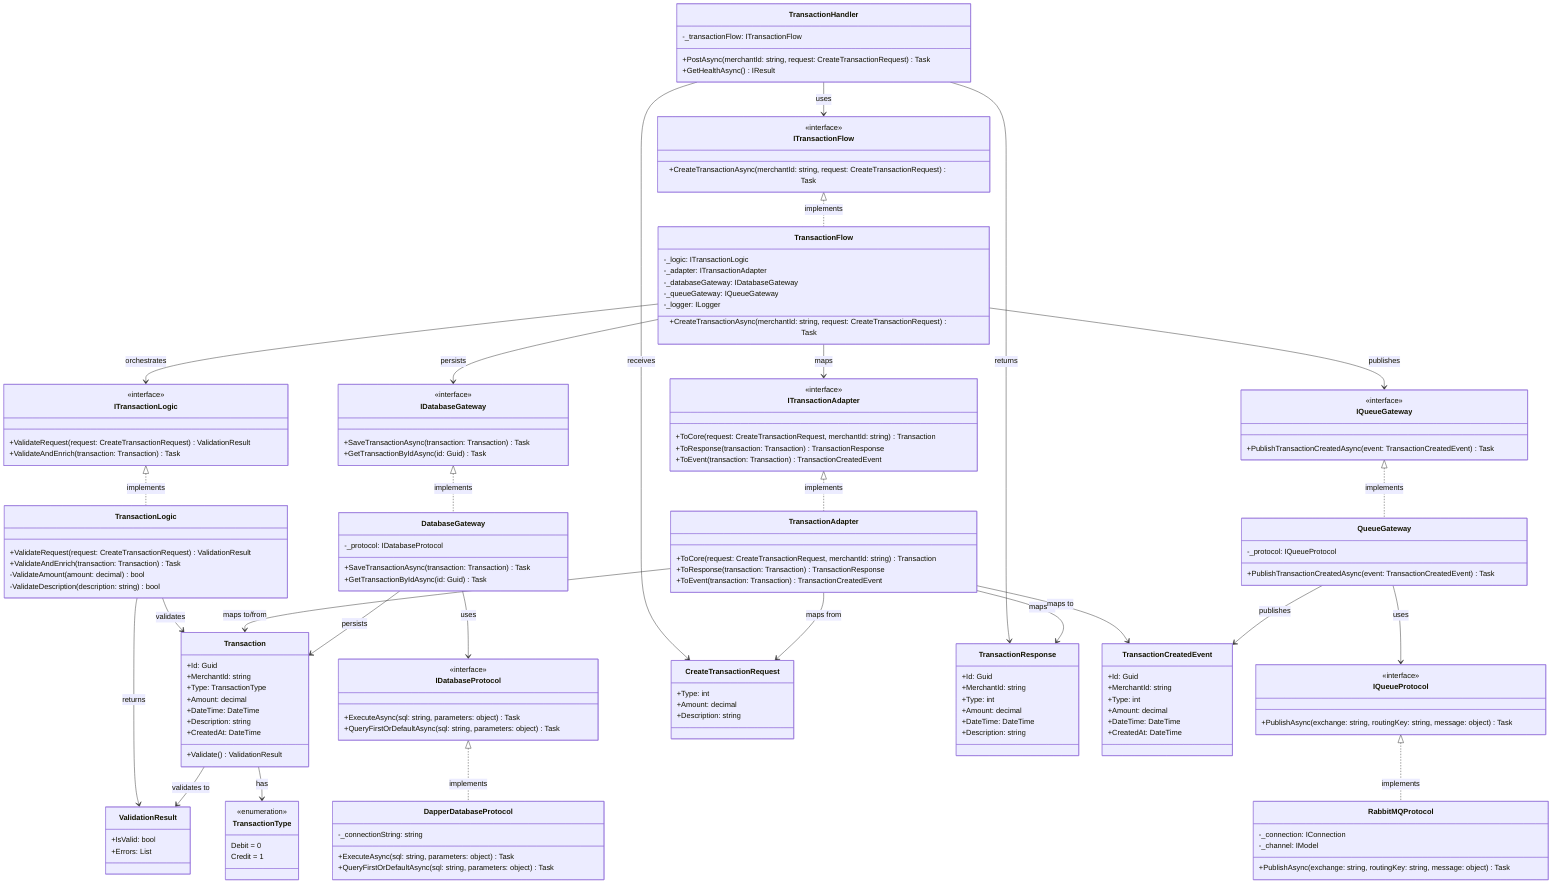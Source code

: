 classDiagram
  %% Handler Layer
  class TransactionHandler {
    +PostAsync(merchantId: string, request: CreateTransactionRequest) Task<IResult>
    +GetHealthAsync() IResult
    -_transactionFlow: ITransactionFlow
  }

  %% Flow Orchestration Layer
  class ITransactionFlow {
    <<interface>>
    +CreateTransactionAsync(merchantId: string, request: CreateTransactionRequest) Task<TransactionResponse>
  }

  class TransactionFlow {
    +CreateTransactionAsync(merchantId: string, request: CreateTransactionRequest) Task<TransactionResponse>
    -_logic: ITransactionLogic
    -_adapter: ITransactionAdapter
    -_databaseGateway: IDatabaseGateway
    -_queueGateway: IQueueGateway
    -_logger: ILogger
  }

  %% Domain Logic Layer
  class ITransactionLogic {
    <<interface>>
    +ValidateRequest(request: CreateTransactionRequest) ValidationResult
    +ValidateAndEnrich(transaction: Transaction) Task<Transaction>
  }

  class TransactionLogic {
    +ValidateRequest(request: CreateTransactionRequest) ValidationResult
    +ValidateAndEnrich(transaction: Transaction) Task<Transaction>
    -ValidateAmount(amount: decimal) bool
    -ValidateDescription(description: string) bool
  }

  %% Adapter Layer
  class ITransactionAdapter {
    <<interface>>
    +ToCore(request: CreateTransactionRequest, merchantId: string) Transaction
    +ToResponse(transaction: Transaction) TransactionResponse
    +ToEvent(transaction: Transaction) TransactionCreatedEvent
  }

  class TransactionAdapter {
    +ToCore(request: CreateTransactionRequest, merchantId: string) Transaction
    +ToResponse(transaction: Transaction) TransactionResponse
    +ToEvent(transaction: Transaction) TransactionCreatedEvent
  }

  %% Gateway Layer
  class IDatabaseGateway {
    <<interface>>
    +SaveTransactionAsync(transaction: Transaction) Task<Transaction>
    +GetTransactionByIdAsync(id: Guid) Task<Transaction>
  }

  class DatabaseGateway {
    +SaveTransactionAsync(transaction: Transaction) Task<Transaction>
    +GetTransactionByIdAsync(id: Guid) Task<Transaction>
    -_protocol: IDatabaseProtocol
  }

  class IQueueGateway {
    <<interface>>
    +PublishTransactionCreatedAsync(event: TransactionCreatedEvent) Task
  }

  class QueueGateway {
    +PublishTransactionCreatedAsync(event: TransactionCreatedEvent) Task
    -_protocol: IQueueProtocol
  }

  %% Protocol Layer
  class IDatabaseProtocol {
    <<interface>>
    +ExecuteAsync(sql: string, parameters: object) Task<int>
    +QueryFirstOrDefaultAsync<T>(sql: string, parameters: object) Task<T>
  }

  class IQueueProtocol {
    <<interface>>
    +PublishAsync(exchange: string, routingKey: string, message: object) Task
  }

  class DapperDatabaseProtocol {
    +ExecuteAsync(sql: string, parameters: object) Task<int>
    +QueryFirstOrDefaultAsync<T>(sql: string, parameters: object) Task<T>
    -_connectionString: string
  }

  class RabbitMQProtocol {
    +PublishAsync(exchange: string, routingKey: string, message: object) Task
    -_connection: IConnection
    -_channel: IModel
  }

  %% Domain Models
  class Transaction {
    +Id: Guid
    +MerchantId: string
    +Type: TransactionType
    +Amount: decimal
    +DateTime: DateTime
    +Description: string
    +CreatedAt: DateTime
    +Validate() ValidationResult
  }

  class TransactionType {
    <<enumeration>>
    Debit = 0
    Credit = 1
  }

  %% DTOs
  class CreateTransactionRequest {
    +Type: int
    +Amount: decimal
    +Description: string
  }

  class TransactionResponse {
    +Id: Guid
    +MerchantId: string
    +Type: int
    +Amount: decimal
    +DateTime: DateTime
    +Description: string
  }

  %% Events
  class TransactionCreatedEvent {
    +Id: Guid
    +MerchantId: string
    +Type: int
    +Amount: decimal
    +DateTime: DateTime
    +CreatedAt: DateTime
  }

  %% Infra
  class ValidationResult {
    +IsValid: bool
    +Errors: List<string>
  }

  %% Relationships
  TransactionHandler --> ITransactionFlow : uses
  TransactionHandler --> CreateTransactionRequest : receives
  TransactionHandler --> TransactionResponse : returns

  ITransactionFlow <|.. TransactionFlow : implements
  TransactionFlow --> ITransactionLogic : orchestrates
  TransactionFlow --> ITransactionAdapter : maps
  TransactionFlow --> IDatabaseGateway : persists
  TransactionFlow --> IQueueGateway : publishes

  ITransactionLogic <|.. TransactionLogic : implements
  TransactionLogic --> ValidationResult : returns
  TransactionLogic --> Transaction : validates

  ITransactionAdapter <|.. TransactionAdapter : implements
  TransactionAdapter --> CreateTransactionRequest : maps from
  TransactionAdapter --> Transaction : maps to/from
  TransactionAdapter --> TransactionResponse : maps to
  TransactionAdapter --> TransactionCreatedEvent : maps to

  IDatabaseGateway <|.. DatabaseGateway : implements
  DatabaseGateway --> IDatabaseProtocol : uses
  DatabaseGateway --> Transaction : persists

  IQueueGateway <|.. QueueGateway : implements
  QueueGateway --> IQueueProtocol : uses
  QueueGateway --> TransactionCreatedEvent : publishes

  IDatabaseProtocol <|.. DapperDatabaseProtocol : implements
  IQueueProtocol <|.. RabbitMQProtocol : implements

  Transaction --> TransactionType : has
  Transaction --> ValidationResult : validates to